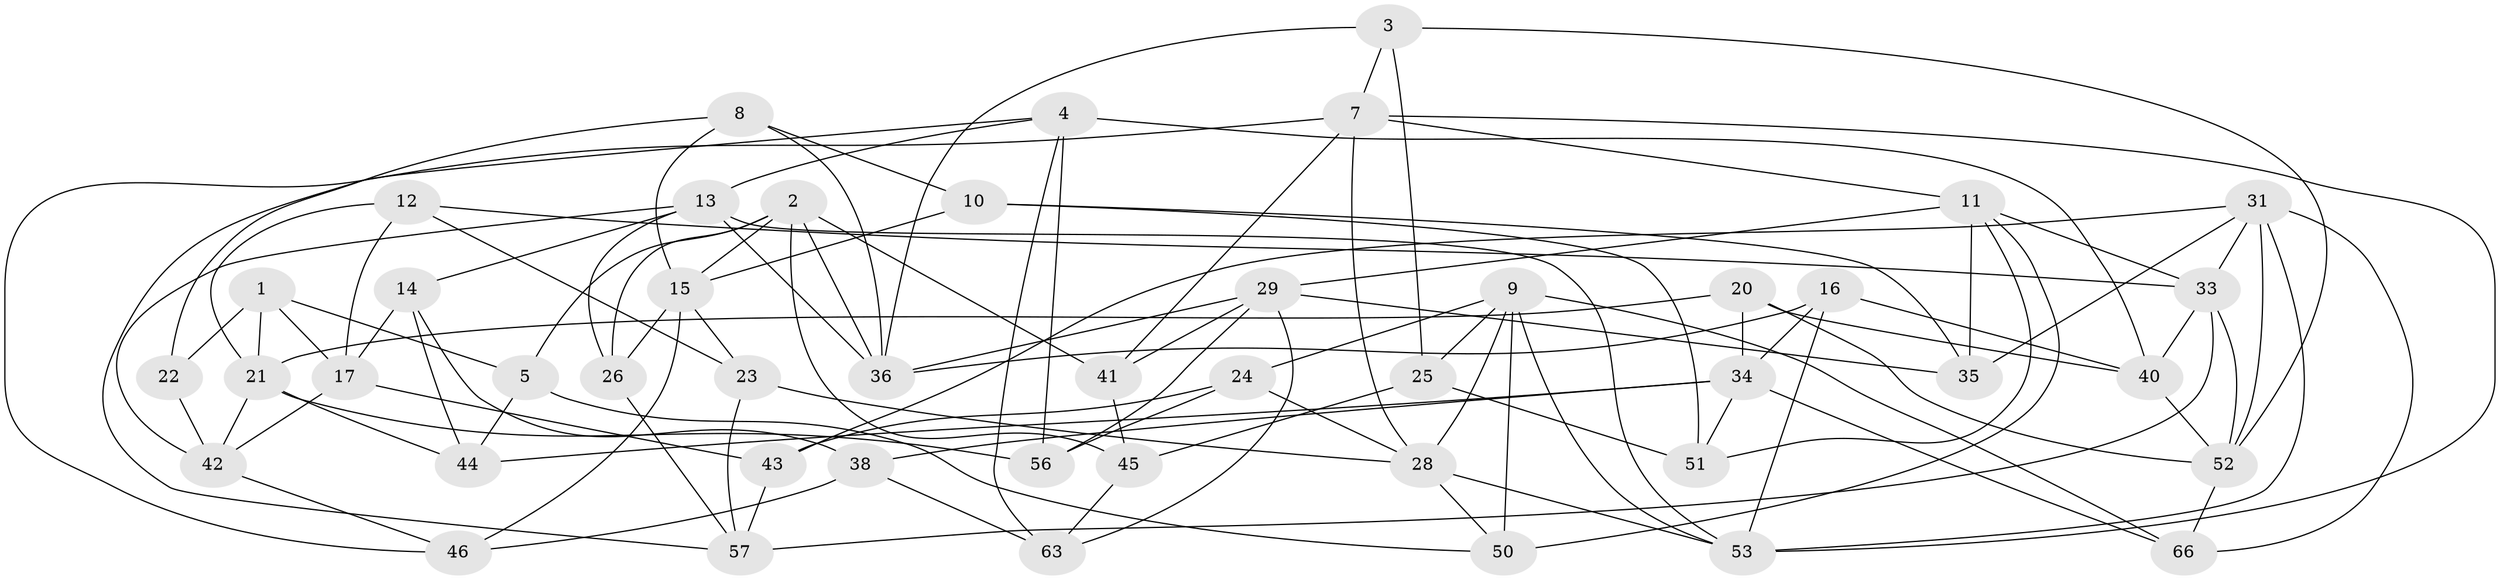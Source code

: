 // original degree distribution, {4: 1.0}
// Generated by graph-tools (version 1.1) at 2025/11/02/27/25 16:11:49]
// undirected, 46 vertices, 109 edges
graph export_dot {
graph [start="1"]
  node [color=gray90,style=filled];
  1;
  2 [super="+47"];
  3;
  4 [super="+6"];
  5;
  7 [super="+61"];
  8;
  9 [super="+19"];
  10;
  11 [super="+67"];
  12;
  13 [super="+27"];
  14;
  15 [super="+18"];
  16;
  17 [super="+39"];
  20;
  21 [super="+37"];
  22;
  23;
  24;
  25;
  26;
  28 [super="+30"];
  29 [super="+64"];
  31 [super="+32"];
  33 [super="+58"];
  34 [super="+65"];
  35;
  36 [super="+49"];
  38;
  40 [super="+54"];
  41;
  42 [super="+55"];
  43 [super="+48"];
  44;
  45;
  46;
  50;
  51;
  52 [super="+62"];
  53 [super="+59"];
  56;
  57 [super="+60"];
  63;
  66;
  1 -- 17;
  1 -- 22;
  1 -- 21;
  1 -- 5;
  2 -- 15;
  2 -- 36;
  2 -- 26;
  2 -- 41;
  2 -- 45;
  2 -- 5;
  3 -- 52;
  3 -- 36;
  3 -- 25;
  3 -- 7;
  4 -- 57;
  4 -- 13;
  4 -- 56;
  4 -- 40 [weight=2];
  4 -- 63;
  5 -- 50;
  5 -- 44;
  7 -- 46;
  7 -- 41;
  7 -- 11;
  7 -- 28;
  7 -- 53;
  8 -- 15;
  8 -- 22;
  8 -- 10;
  8 -- 36;
  9 -- 25;
  9 -- 28;
  9 -- 24;
  9 -- 50;
  9 -- 53;
  9 -- 66;
  10 -- 35;
  10 -- 51;
  10 -- 15;
  11 -- 50;
  11 -- 29;
  11 -- 51;
  11 -- 35;
  11 -- 33;
  12 -- 21;
  12 -- 23;
  12 -- 17;
  12 -- 33;
  13 -- 53;
  13 -- 26;
  13 -- 42;
  13 -- 14;
  13 -- 36;
  14 -- 38;
  14 -- 44;
  14 -- 17;
  15 -- 23;
  15 -- 26;
  15 -- 46;
  16 -- 36;
  16 -- 34;
  16 -- 40;
  16 -- 53;
  17 -- 42;
  17 -- 43 [weight=2];
  20 -- 52;
  20 -- 34;
  20 -- 40;
  20 -- 21;
  21 -- 44;
  21 -- 56;
  21 -- 42;
  22 -- 42 [weight=2];
  23 -- 57;
  23 -- 28;
  24 -- 56;
  24 -- 43;
  24 -- 28;
  25 -- 45;
  25 -- 51;
  26 -- 57;
  28 -- 50;
  28 -- 53;
  29 -- 63;
  29 -- 56;
  29 -- 41;
  29 -- 35;
  29 -- 36;
  31 -- 33;
  31 -- 43;
  31 -- 66;
  31 -- 35;
  31 -- 52;
  31 -- 53;
  33 -- 40;
  33 -- 52;
  33 -- 57;
  34 -- 51;
  34 -- 38;
  34 -- 44;
  34 -- 66;
  38 -- 46;
  38 -- 63;
  40 -- 52;
  41 -- 45;
  42 -- 46;
  43 -- 57 [weight=2];
  45 -- 63;
  52 -- 66;
}
